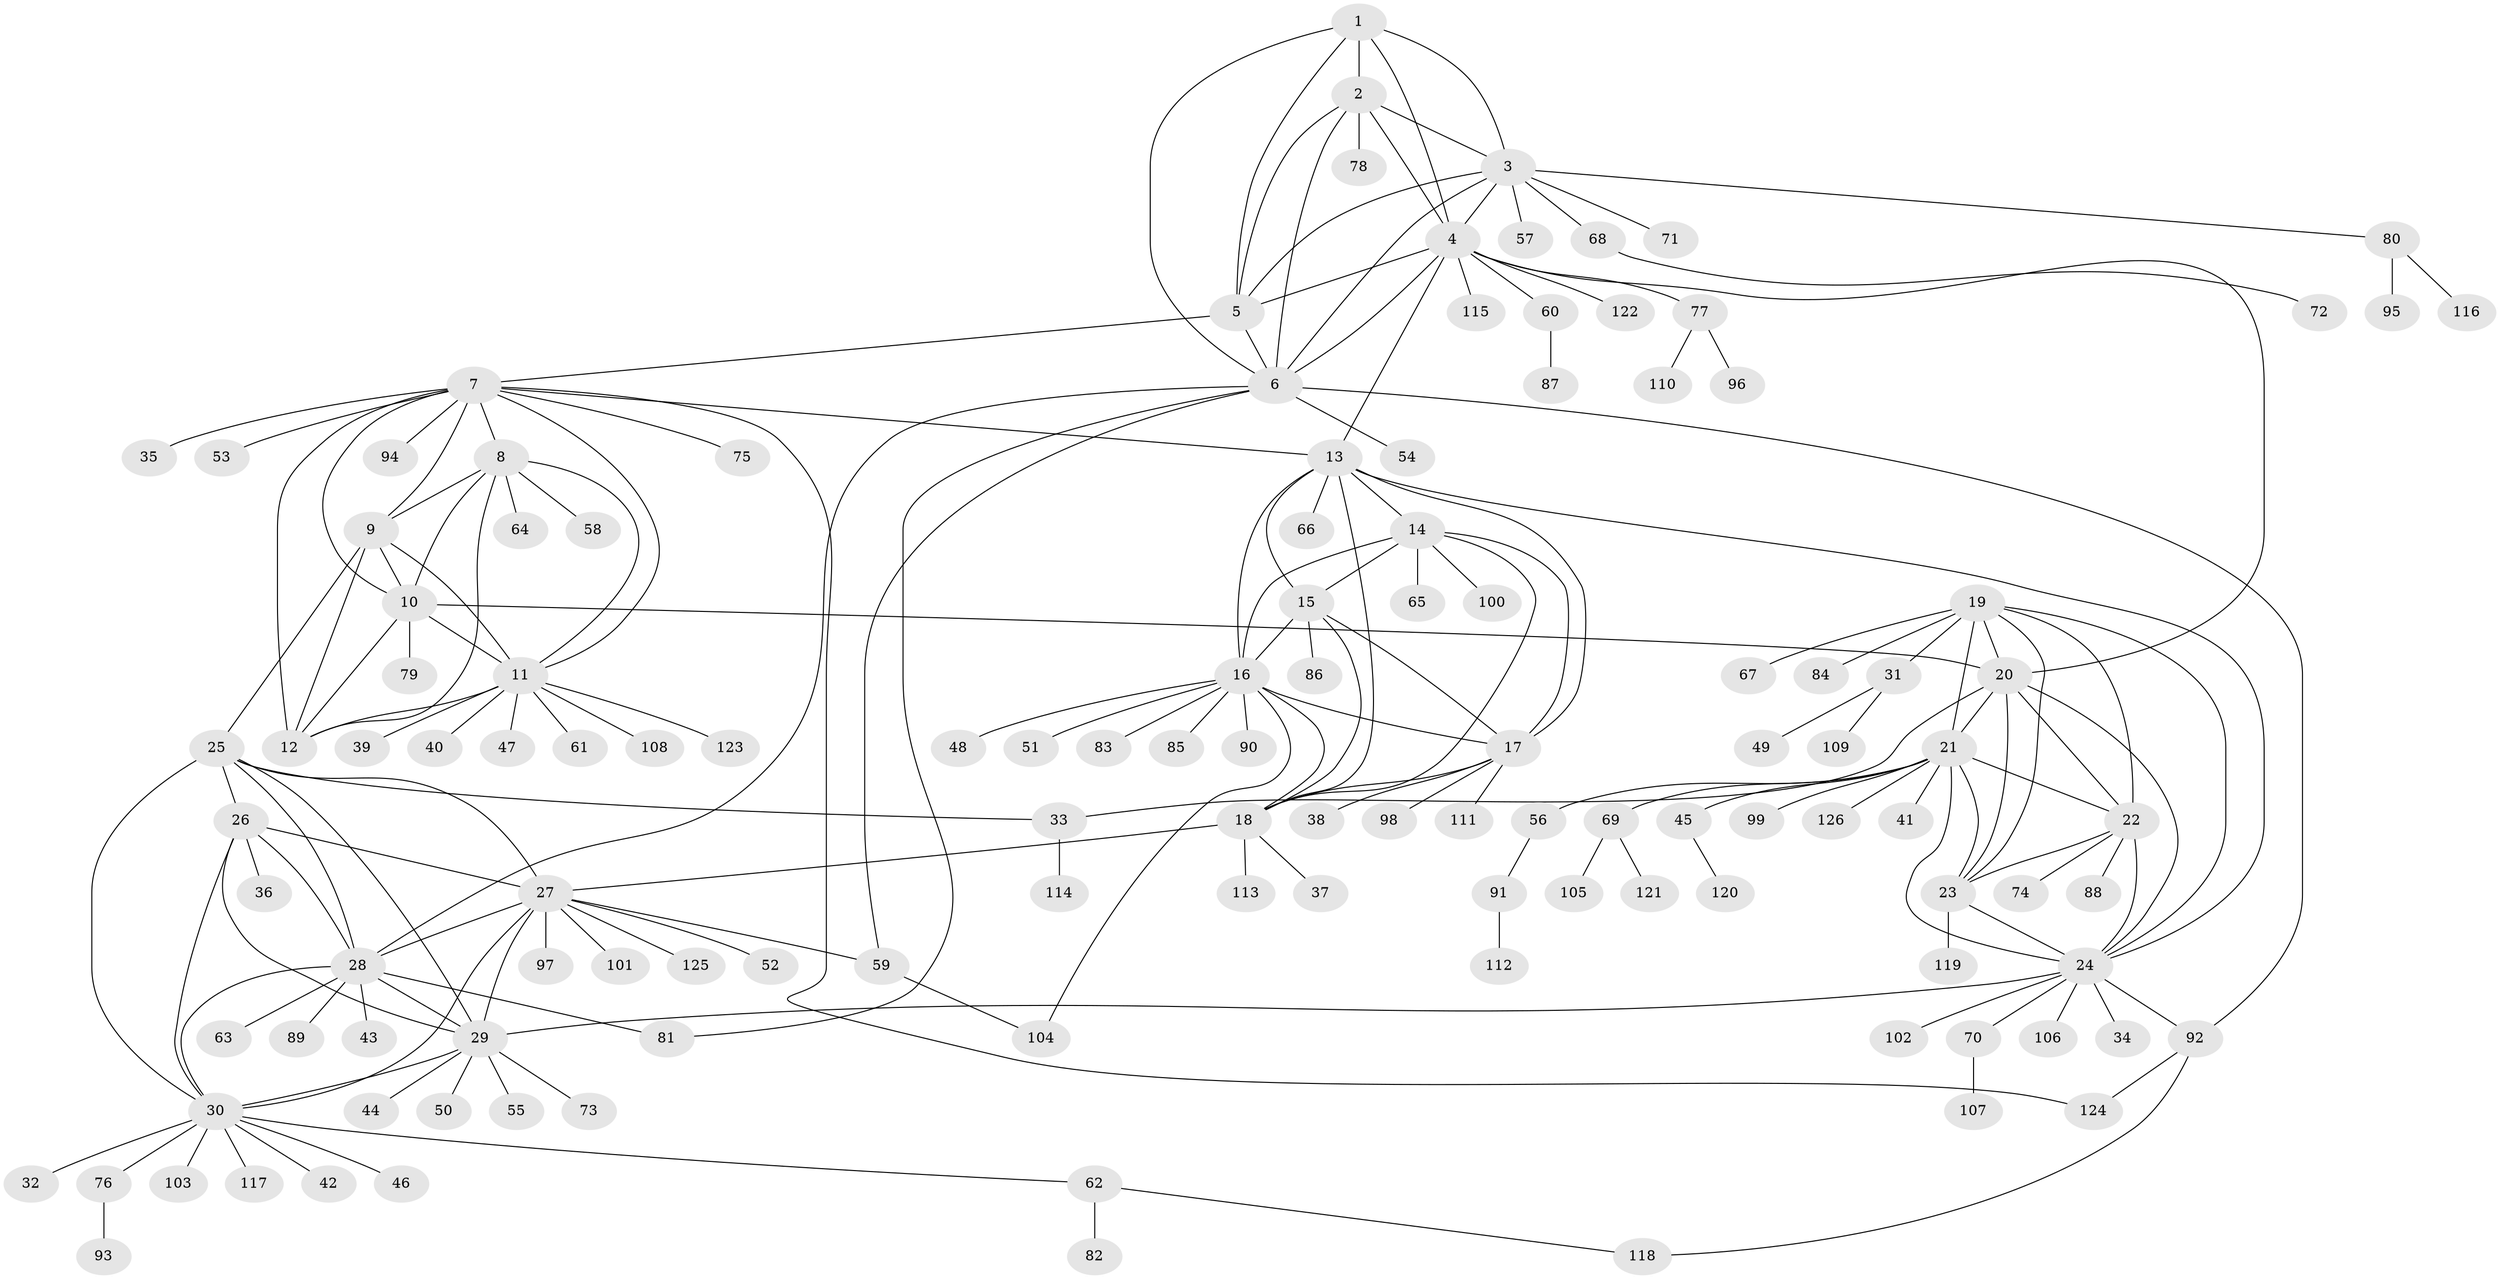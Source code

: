 // coarse degree distribution, {5: 0.19230769230769232, 4: 0.057692307692307696, 6: 0.07692307692307693, 8: 0.09615384615384616, 7: 0.11538461538461539, 9: 0.019230769230769232, 2: 0.19230769230769232, 1: 0.23076923076923078, 3: 0.019230769230769232}
// Generated by graph-tools (version 1.1) at 2025/52/03/04/25 22:52:32]
// undirected, 126 vertices, 188 edges
graph export_dot {
  node [color=gray90,style=filled];
  1;
  2;
  3;
  4;
  5;
  6;
  7;
  8;
  9;
  10;
  11;
  12;
  13;
  14;
  15;
  16;
  17;
  18;
  19;
  20;
  21;
  22;
  23;
  24;
  25;
  26;
  27;
  28;
  29;
  30;
  31;
  32;
  33;
  34;
  35;
  36;
  37;
  38;
  39;
  40;
  41;
  42;
  43;
  44;
  45;
  46;
  47;
  48;
  49;
  50;
  51;
  52;
  53;
  54;
  55;
  56;
  57;
  58;
  59;
  60;
  61;
  62;
  63;
  64;
  65;
  66;
  67;
  68;
  69;
  70;
  71;
  72;
  73;
  74;
  75;
  76;
  77;
  78;
  79;
  80;
  81;
  82;
  83;
  84;
  85;
  86;
  87;
  88;
  89;
  90;
  91;
  92;
  93;
  94;
  95;
  96;
  97;
  98;
  99;
  100;
  101;
  102;
  103;
  104;
  105;
  106;
  107;
  108;
  109;
  110;
  111;
  112;
  113;
  114;
  115;
  116;
  117;
  118;
  119;
  120;
  121;
  122;
  123;
  124;
  125;
  126;
  1 -- 2;
  1 -- 3;
  1 -- 4;
  1 -- 5;
  1 -- 6;
  2 -- 3;
  2 -- 4;
  2 -- 5;
  2 -- 6;
  2 -- 78;
  3 -- 4;
  3 -- 5;
  3 -- 6;
  3 -- 57;
  3 -- 68;
  3 -- 71;
  3 -- 80;
  4 -- 5;
  4 -- 6;
  4 -- 13;
  4 -- 20;
  4 -- 60;
  4 -- 77;
  4 -- 115;
  4 -- 122;
  5 -- 6;
  5 -- 7;
  6 -- 28;
  6 -- 54;
  6 -- 59;
  6 -- 81;
  6 -- 92;
  7 -- 8;
  7 -- 9;
  7 -- 10;
  7 -- 11;
  7 -- 12;
  7 -- 13;
  7 -- 35;
  7 -- 53;
  7 -- 75;
  7 -- 94;
  7 -- 124;
  8 -- 9;
  8 -- 10;
  8 -- 11;
  8 -- 12;
  8 -- 58;
  8 -- 64;
  9 -- 10;
  9 -- 11;
  9 -- 12;
  9 -- 25;
  10 -- 11;
  10 -- 12;
  10 -- 20;
  10 -- 79;
  11 -- 12;
  11 -- 39;
  11 -- 40;
  11 -- 47;
  11 -- 61;
  11 -- 108;
  11 -- 123;
  13 -- 14;
  13 -- 15;
  13 -- 16;
  13 -- 17;
  13 -- 18;
  13 -- 24;
  13 -- 66;
  14 -- 15;
  14 -- 16;
  14 -- 17;
  14 -- 18;
  14 -- 65;
  14 -- 100;
  15 -- 16;
  15 -- 17;
  15 -- 18;
  15 -- 86;
  16 -- 17;
  16 -- 18;
  16 -- 48;
  16 -- 51;
  16 -- 83;
  16 -- 85;
  16 -- 90;
  16 -- 104;
  17 -- 18;
  17 -- 38;
  17 -- 98;
  17 -- 111;
  18 -- 27;
  18 -- 37;
  18 -- 113;
  19 -- 20;
  19 -- 21;
  19 -- 22;
  19 -- 23;
  19 -- 24;
  19 -- 31;
  19 -- 67;
  19 -- 84;
  20 -- 21;
  20 -- 22;
  20 -- 23;
  20 -- 24;
  20 -- 33;
  21 -- 22;
  21 -- 23;
  21 -- 24;
  21 -- 41;
  21 -- 45;
  21 -- 56;
  21 -- 69;
  21 -- 99;
  21 -- 126;
  22 -- 23;
  22 -- 24;
  22 -- 74;
  22 -- 88;
  23 -- 24;
  23 -- 119;
  24 -- 29;
  24 -- 34;
  24 -- 70;
  24 -- 92;
  24 -- 102;
  24 -- 106;
  25 -- 26;
  25 -- 27;
  25 -- 28;
  25 -- 29;
  25 -- 30;
  25 -- 33;
  26 -- 27;
  26 -- 28;
  26 -- 29;
  26 -- 30;
  26 -- 36;
  27 -- 28;
  27 -- 29;
  27 -- 30;
  27 -- 52;
  27 -- 59;
  27 -- 97;
  27 -- 101;
  27 -- 125;
  28 -- 29;
  28 -- 30;
  28 -- 43;
  28 -- 63;
  28 -- 81;
  28 -- 89;
  29 -- 30;
  29 -- 44;
  29 -- 50;
  29 -- 55;
  29 -- 73;
  30 -- 32;
  30 -- 42;
  30 -- 46;
  30 -- 62;
  30 -- 76;
  30 -- 103;
  30 -- 117;
  31 -- 49;
  31 -- 109;
  33 -- 114;
  45 -- 120;
  56 -- 91;
  59 -- 104;
  60 -- 87;
  62 -- 82;
  62 -- 118;
  68 -- 72;
  69 -- 105;
  69 -- 121;
  70 -- 107;
  76 -- 93;
  77 -- 96;
  77 -- 110;
  80 -- 95;
  80 -- 116;
  91 -- 112;
  92 -- 118;
  92 -- 124;
}
